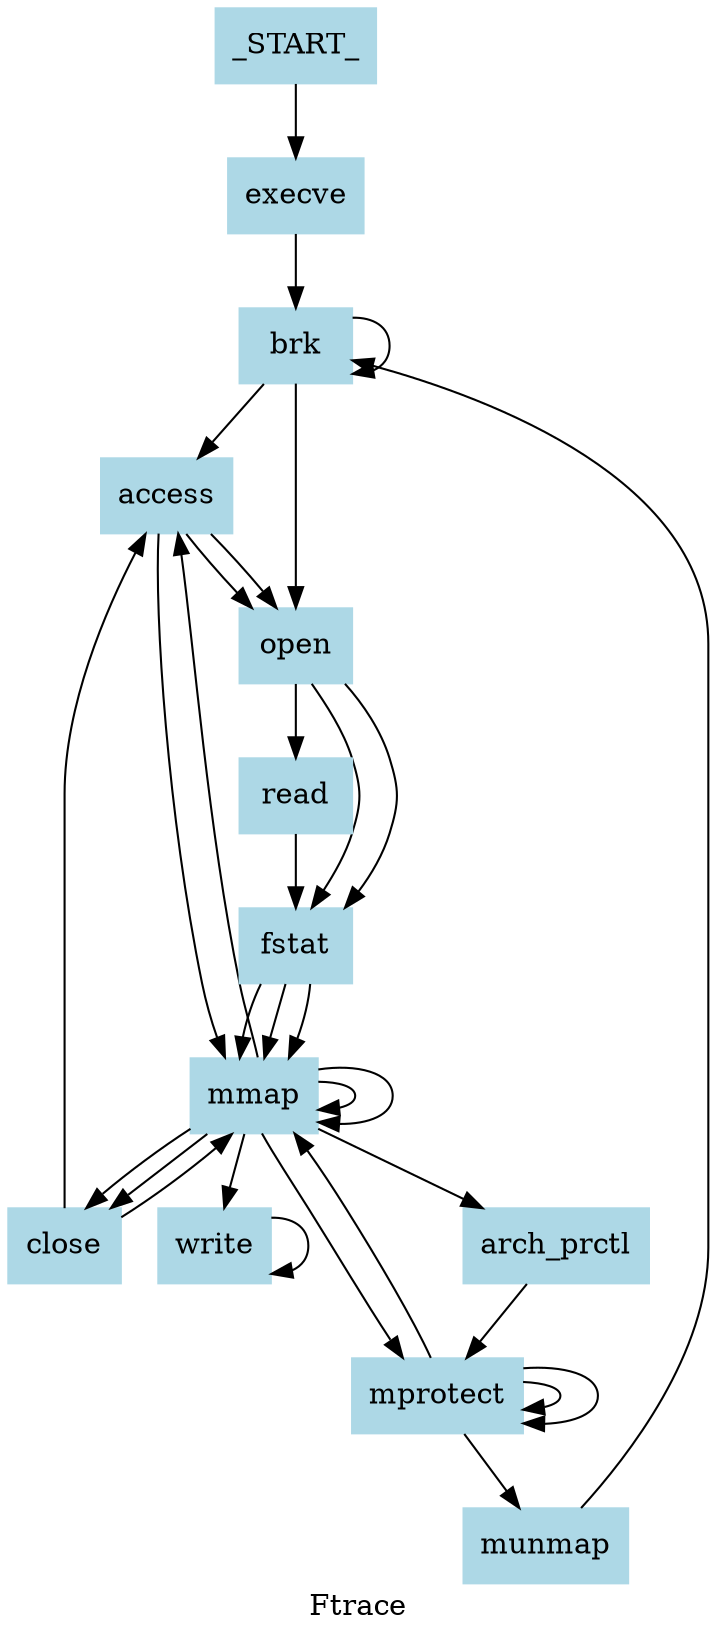 digraph{
node [shape=box, style=filled, color=lightblue];
rankdir=TB;
label="Ftrace";
"_START_" -> "execve";
"execve" -> "brk";
"brk" -> "access";
"access" -> "mmap";
"mmap" -> "access";
"access" -> "open";
"open" -> "fstat";
"fstat" -> "mmap";
"mmap" -> "close";
"close" -> "access";
"access" -> "open";
"open" -> "read";
"read" -> "fstat";
"fstat" -> "mmap";
"mmap" -> "mprotect";
"mprotect" -> "mmap";
"mmap" -> "mmap";
"mmap" -> "close";
"close" -> "mmap";
"mmap" -> "mmap";
"mmap" -> "arch_prctl";
"arch_prctl" -> "mprotect";
"mprotect" -> "mprotect";
"mprotect" -> "mprotect";
"mprotect" -> "munmap";
"munmap" -> "brk";
"brk" -> "brk";
"brk" -> "open";
"open" -> "fstat";
"fstat" -> "mmap";
"mmap" -> "write";
"write" -> "write";
}
